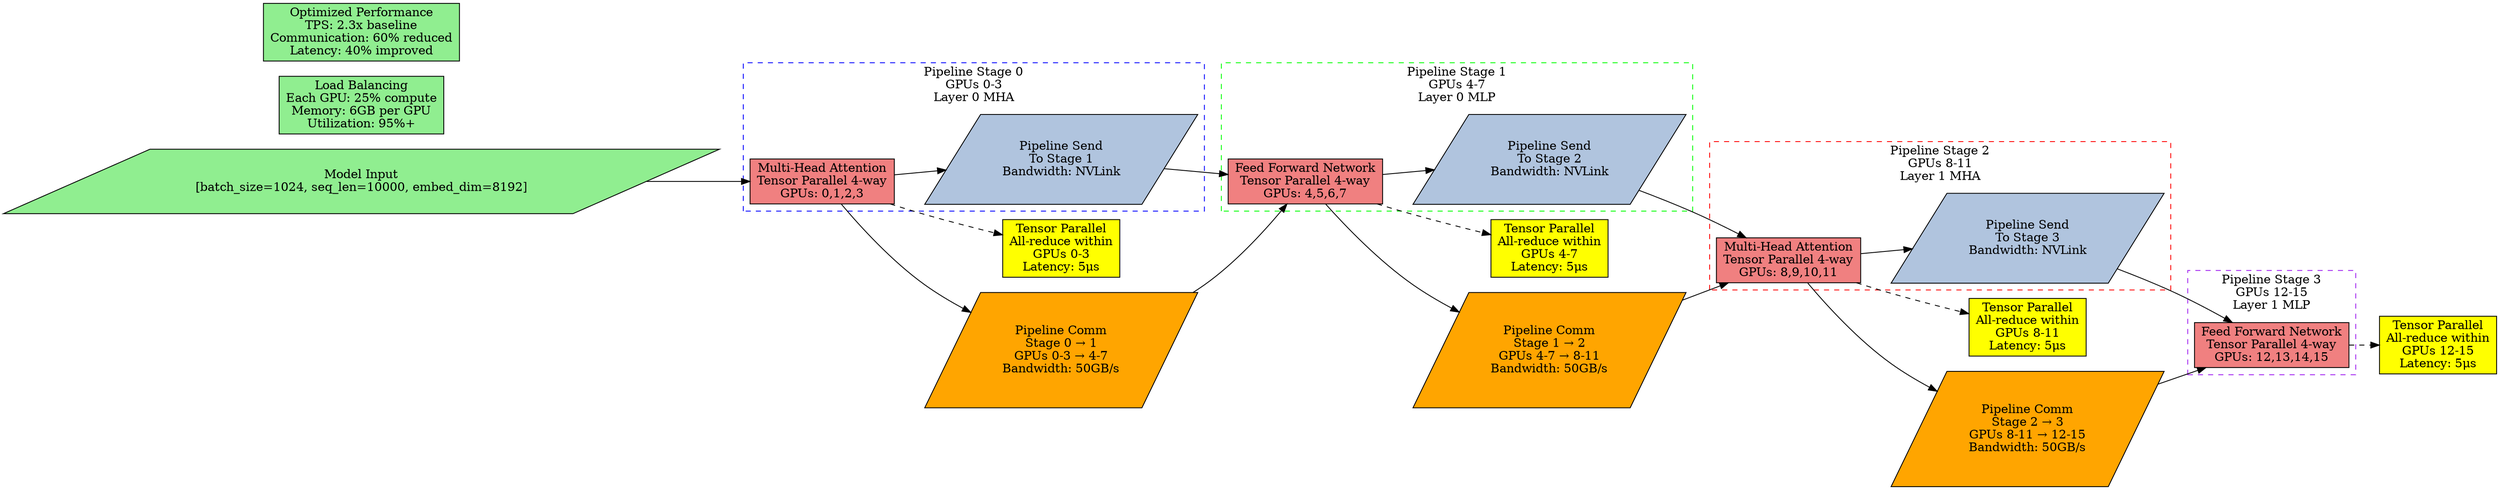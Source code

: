 digraph optimized_communication_patterns {
    rankdir=LR size="40,30"
    node [fillcolor=lightblue shape=ellipse style=filled]
    
    // Input stage
    input [label="Model Input\n[batch_size=1024, seq_len=10000, embed_dim=8192]" fillcolor=lightgreen shape=parallelogram]
    
    // Pipeline Stage 0: GPUs 0-3 (MHA Layer 0)
    subgraph cluster_stage0 {
        label="Pipeline Stage 0\nGPUs 0-3\nLayer 0 MHA"
        style=dashed
        color=blue
        
        stage0_mha [label="Multi-Head Attention\nTensor Parallel 4-way\nGPUs: 0,1,2,3" fillcolor=lightcoral shape=rectangle]
        stage0_comm [label="Pipeline Send\nTo Stage 1\nBandwidth: NVLink" fillcolor=lightsteelblue shape=parallelogram]
    }
    
    // Pipeline Stage 1: GPUs 4-7 (MLP Layer 0)
    subgraph cluster_stage1 {
        label="Pipeline Stage 1\nGPUs 4-7\nLayer 0 MLP"
        style=dashed
        color=green
        
        stage1_mlp [label="Feed Forward Network\nTensor Parallel 4-way\nGPUs: 4,5,6,7" fillcolor=lightcoral shape=rectangle]
        stage1_comm [label="Pipeline Send\nTo Stage 2\nBandwidth: NVLink" fillcolor=lightsteelblue shape=parallelogram]
    }
    
    // Pipeline Stage 2: GPUs 8-11 (MHA Layer 1)
    subgraph cluster_stage2 {
        label="Pipeline Stage 2\nGPUs 8-11\nLayer 1 MHA"
        style=dashed
        color=red
        
        stage2_mha [label="Multi-Head Attention\nTensor Parallel 4-way\nGPUs: 8,9,10,11" fillcolor=lightcoral shape=rectangle]
        stage2_comm [label="Pipeline Send\nTo Stage 3\nBandwidth: NVLink" fillcolor=lightsteelblue shape=parallelogram]
    }
    
    // Pipeline Stage 3: GPUs 12-15 (MLP Layer 1)
    subgraph cluster_stage3 {
        label="Pipeline Stage 3\nGPUs 12-15\nLayer 1 MLP"
        style=dashed
        color=purple
        
        stage3_mlp [label="Feed Forward Network\nTensor Parallel 4-way\nGPUs: 12,13,14,15" fillcolor=lightcoral shape=rectangle]
    }
    
    // Communication patterns within stages
    // Stage 0: Tensor parallel communication
    stage0_tensor [label="Tensor Parallel\nAll-reduce within\nGPUs 0-3\nLatency: 5μs" fillcolor=yellow shape=rectangle]
    
    // Stage 1: Tensor parallel communication  
    stage1_tensor [label="Tensor Parallel\nAll-reduce within\nGPUs 4-7\nLatency: 5μs" fillcolor=yellow shape=rectangle]
    
    // Stage 2: Tensor parallel communication
    stage2_tensor [label="Tensor Parallel\nAll-reduce within\nGPUs 8-11\nLatency: 5μs" fillcolor=yellow shape=rectangle]
    
    // Stage 3: Tensor parallel communication
    stage3_tensor [label="Tensor Parallel\nAll-reduce within\nGPUs 12-15\nLatency: 5μs" fillcolor=yellow shape=rectangle]
    
    // Pipeline communication between stages
    pipeline_comm01 [label="Pipeline Comm\nStage 0 → 1\nGPUs 0-3 → 4-7\nBandwidth: 50GB/s" fillcolor=orange shape=parallelogram]
    pipeline_comm12 [label="Pipeline Comm\nStage 1 → 2\nGPUs 4-7 → 8-11\nBandwidth: 50GB/s" fillcolor=orange shape=parallelogram]
    pipeline_comm23 [label="Pipeline Comm\nStage 2 → 3\nGPUs 8-11 → 12-15\nBandwidth: 50GB/s" fillcolor=orange shape=parallelogram]
    
    // Load balancing information
    load_balance [label="Load Balancing\nEach GPU: 25% compute\nMemory: 6GB per GPU\nUtilization: 95%+" fillcolor=lightgreen shape=rectangle]
    
    // Performance metrics
    perf_metrics [label="Optimized Performance\nTPS: 2.3x baseline\nCommunication: 60% reduced\nLatency: 40% improved" fillcolor=lightgreen shape=rectangle]
    
    // Connections
    input -> stage0_mha
    stage0_mha -> stage0_comm
    stage0_comm -> stage1_mlp
    stage1_mlp -> stage1_comm
    stage1_comm -> stage2_mha
    stage2_mha -> stage2_comm
    stage2_comm -> stage3_mlp
    
    // Communication links
    stage0_mha -> stage0_tensor [style=dashed]
    stage1_mlp -> stage1_tensor [style=dashed]
    stage2_mha -> stage2_tensor [style=dashed]
    stage3_mlp -> stage3_tensor [style=dashed]
    
    stage0_mha -> pipeline_comm01
    pipeline_comm01 -> stage1_mlp
    stage1_mlp -> pipeline_comm12
    pipeline_comm12 -> stage2_mha
    stage2_mha -> pipeline_comm23
    pipeline_comm23 -> stage3_mlp
}